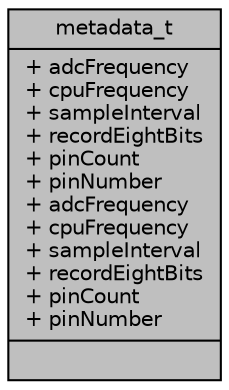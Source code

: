 digraph "metadata_t"
{
 // INTERACTIVE_SVG=YES
 // LATEX_PDF_SIZE
  edge [fontname="Helvetica",fontsize="10",labelfontname="Helvetica",labelfontsize="10"];
  node [fontname="Helvetica",fontsize="10",shape=record];
  Node1 [label="{metadata_t\n|+ adcFrequency\l+ cpuFrequency\l+ sampleInterval\l+ recordEightBits\l+ pinCount\l+ pinNumber\l+ adcFrequency\l+ cpuFrequency\l+ sampleInterval\l+ recordEightBits\l+ pinCount\l+ pinNumber\l|}",height=0.2,width=0.4,color="black", fillcolor="grey75", style="filled", fontcolor="black",tooltip=" "];
}
